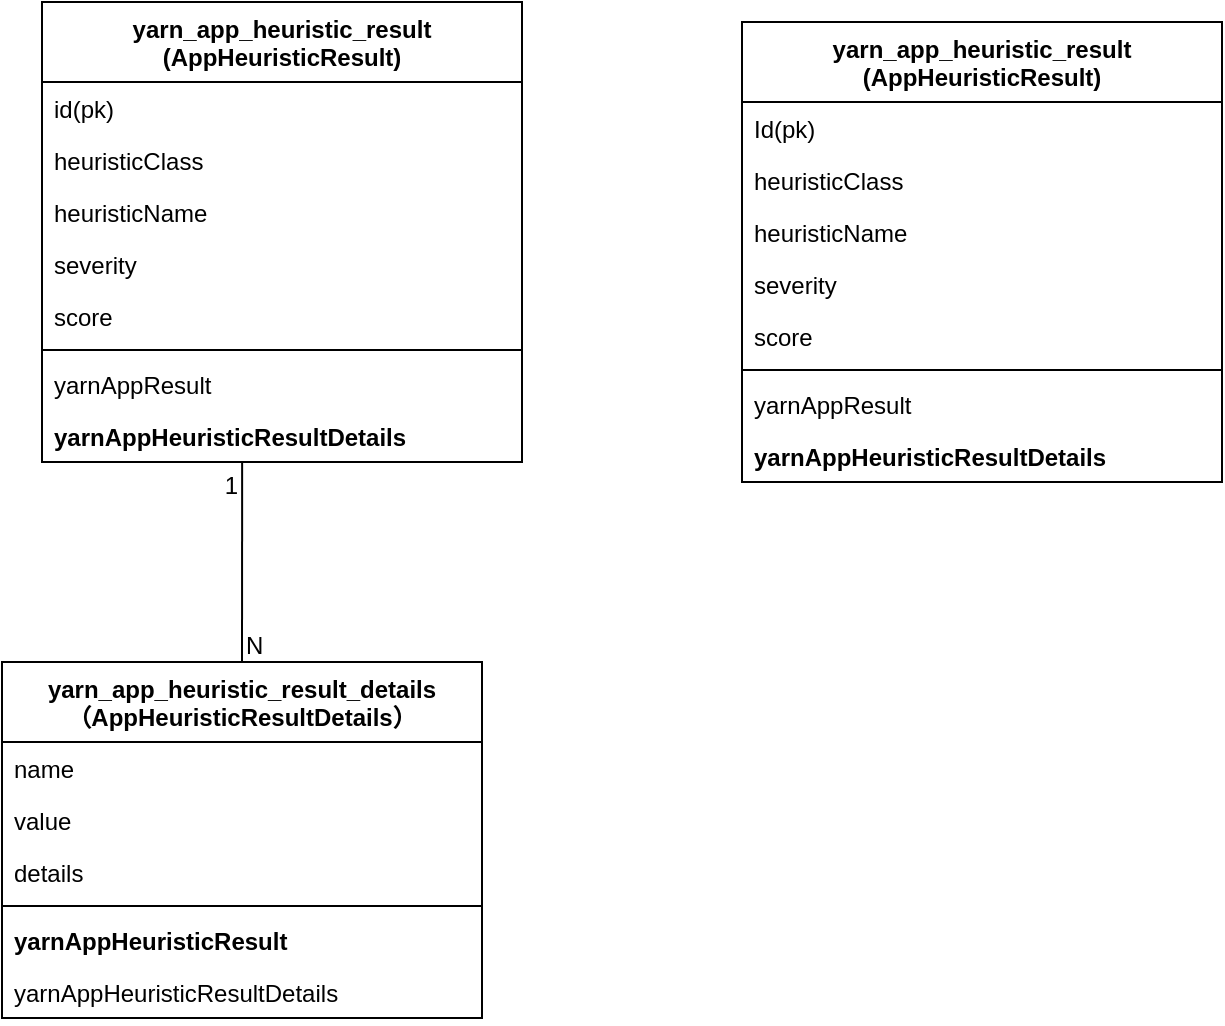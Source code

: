 <mxfile version="13.6.5" type="github">
  <diagram id="lBYNFj_PwZgtcnfL0c5B" name="Page-1">
    <mxGraphModel dx="983" dy="532" grid="1" gridSize="10" guides="1" tooltips="1" connect="1" arrows="1" fold="1" page="1" pageScale="1" pageWidth="1920" pageHeight="1200" math="0" shadow="0">
      <root>
        <mxCell id="0" />
        <mxCell id="1" parent="0" />
        <mxCell id="ozhA0V-EFxlxbpQFmUKF-19" value="yarn_app_heuristic_result&#xa;(AppHeuristicResult)" style="swimlane;fontStyle=1;align=center;verticalAlign=top;childLayout=stackLayout;horizontal=1;startSize=40;horizontalStack=0;resizeParent=1;resizeParentMax=0;resizeLast=0;collapsible=1;marginBottom=0;" vertex="1" parent="1">
          <mxGeometry x="180" y="170" width="240" height="230" as="geometry" />
        </mxCell>
        <mxCell id="ozhA0V-EFxlxbpQFmUKF-25" value="id(pk)" style="text;strokeColor=none;fillColor=none;align=left;verticalAlign=top;spacingLeft=4;spacingRight=4;overflow=hidden;rotatable=0;points=[[0,0.5],[1,0.5]];portConstraint=eastwest;" vertex="1" parent="ozhA0V-EFxlxbpQFmUKF-19">
          <mxGeometry y="40" width="240" height="26" as="geometry" />
        </mxCell>
        <mxCell id="ozhA0V-EFxlxbpQFmUKF-20" value="heuristicClass" style="text;strokeColor=none;fillColor=none;align=left;verticalAlign=top;spacingLeft=4;spacingRight=4;overflow=hidden;rotatable=0;points=[[0,0.5],[1,0.5]];portConstraint=eastwest;" vertex="1" parent="ozhA0V-EFxlxbpQFmUKF-19">
          <mxGeometry y="66" width="240" height="26" as="geometry" />
        </mxCell>
        <mxCell id="ozhA0V-EFxlxbpQFmUKF-26" value="heuristicName" style="text;strokeColor=none;fillColor=none;align=left;verticalAlign=top;spacingLeft=4;spacingRight=4;overflow=hidden;rotatable=0;points=[[0,0.5],[1,0.5]];portConstraint=eastwest;" vertex="1" parent="ozhA0V-EFxlxbpQFmUKF-19">
          <mxGeometry y="92" width="240" height="26" as="geometry" />
        </mxCell>
        <mxCell id="ozhA0V-EFxlxbpQFmUKF-27" value="severity" style="text;strokeColor=none;fillColor=none;align=left;verticalAlign=top;spacingLeft=4;spacingRight=4;overflow=hidden;rotatable=0;points=[[0,0.5],[1,0.5]];portConstraint=eastwest;" vertex="1" parent="ozhA0V-EFxlxbpQFmUKF-19">
          <mxGeometry y="118" width="240" height="26" as="geometry" />
        </mxCell>
        <mxCell id="ozhA0V-EFxlxbpQFmUKF-28" value="score" style="text;strokeColor=none;fillColor=none;align=left;verticalAlign=top;spacingLeft=4;spacingRight=4;overflow=hidden;rotatable=0;points=[[0,0.5],[1,0.5]];portConstraint=eastwest;" vertex="1" parent="ozhA0V-EFxlxbpQFmUKF-19">
          <mxGeometry y="144" width="240" height="26" as="geometry" />
        </mxCell>
        <mxCell id="ozhA0V-EFxlxbpQFmUKF-21" value="" style="line;strokeWidth=1;fillColor=none;align=left;verticalAlign=middle;spacingTop=-1;spacingLeft=3;spacingRight=3;rotatable=0;labelPosition=right;points=[];portConstraint=eastwest;" vertex="1" parent="ozhA0V-EFxlxbpQFmUKF-19">
          <mxGeometry y="170" width="240" height="8" as="geometry" />
        </mxCell>
        <mxCell id="ozhA0V-EFxlxbpQFmUKF-22" value="yarnAppResult" style="text;strokeColor=none;fillColor=none;align=left;verticalAlign=top;spacingLeft=4;spacingRight=4;overflow=hidden;rotatable=0;points=[[0,0.5],[1,0.5]];portConstraint=eastwest;" vertex="1" parent="ozhA0V-EFxlxbpQFmUKF-19">
          <mxGeometry y="178" width="240" height="26" as="geometry" />
        </mxCell>
        <mxCell id="ozhA0V-EFxlxbpQFmUKF-29" value="yarnAppHeuristicResultDetails" style="text;strokeColor=none;fillColor=none;align=left;verticalAlign=top;spacingLeft=4;spacingRight=4;overflow=hidden;rotatable=0;points=[[0,0.5],[1,0.5]];portConstraint=eastwest;fontStyle=1" vertex="1" parent="ozhA0V-EFxlxbpQFmUKF-19">
          <mxGeometry y="204" width="240" height="26" as="geometry" />
        </mxCell>
        <mxCell id="ozhA0V-EFxlxbpQFmUKF-39" value="" style="endArrow=none;html=1;rounded=0;exitX=0.5;exitY=0;exitDx=0;exitDy=0;entryX=0.417;entryY=1;entryDx=0;entryDy=0;entryPerimeter=0;" edge="1" parent="1" source="ozhA0V-EFxlxbpQFmUKF-30" target="ozhA0V-EFxlxbpQFmUKF-29">
          <mxGeometry relative="1" as="geometry">
            <mxPoint x="550" y="530" as="sourcePoint" />
            <mxPoint x="280" y="420" as="targetPoint" />
          </mxGeometry>
        </mxCell>
        <mxCell id="ozhA0V-EFxlxbpQFmUKF-40" value="N" style="resizable=0;html=1;align=left;verticalAlign=bottom;" connectable="0" vertex="1" parent="ozhA0V-EFxlxbpQFmUKF-39">
          <mxGeometry x="-1" relative="1" as="geometry" />
        </mxCell>
        <mxCell id="ozhA0V-EFxlxbpQFmUKF-41" value="1" style="resizable=0;html=1;align=right;verticalAlign=bottom;" connectable="0" vertex="1" parent="ozhA0V-EFxlxbpQFmUKF-39">
          <mxGeometry x="1" relative="1" as="geometry">
            <mxPoint x="-2.02" y="20.33" as="offset" />
          </mxGeometry>
        </mxCell>
        <mxCell id="ozhA0V-EFxlxbpQFmUKF-30" value="yarn_app_heuristic_result_details&#xa;（AppHeuristicResultDetails）" style="swimlane;fontStyle=1;align=center;verticalAlign=top;childLayout=stackLayout;horizontal=1;startSize=40;horizontalStack=0;resizeParent=1;resizeParentMax=0;resizeLast=0;collapsible=1;marginBottom=0;" vertex="1" parent="1">
          <mxGeometry x="160" y="500" width="240" height="178" as="geometry" />
        </mxCell>
        <mxCell id="ozhA0V-EFxlxbpQFmUKF-31" value="name" style="text;strokeColor=none;fillColor=none;align=left;verticalAlign=top;spacingLeft=4;spacingRight=4;overflow=hidden;rotatable=0;points=[[0,0.5],[1,0.5]];portConstraint=eastwest;" vertex="1" parent="ozhA0V-EFxlxbpQFmUKF-30">
          <mxGeometry y="40" width="240" height="26" as="geometry" />
        </mxCell>
        <mxCell id="ozhA0V-EFxlxbpQFmUKF-32" value="value" style="text;strokeColor=none;fillColor=none;align=left;verticalAlign=top;spacingLeft=4;spacingRight=4;overflow=hidden;rotatable=0;points=[[0,0.5],[1,0.5]];portConstraint=eastwest;" vertex="1" parent="ozhA0V-EFxlxbpQFmUKF-30">
          <mxGeometry y="66" width="240" height="26" as="geometry" />
        </mxCell>
        <mxCell id="ozhA0V-EFxlxbpQFmUKF-33" value="details" style="text;strokeColor=none;fillColor=none;align=left;verticalAlign=top;spacingLeft=4;spacingRight=4;overflow=hidden;rotatable=0;points=[[0,0.5],[1,0.5]];portConstraint=eastwest;" vertex="1" parent="ozhA0V-EFxlxbpQFmUKF-30">
          <mxGeometry y="92" width="240" height="26" as="geometry" />
        </mxCell>
        <mxCell id="ozhA0V-EFxlxbpQFmUKF-36" value="" style="line;strokeWidth=1;fillColor=none;align=left;verticalAlign=middle;spacingTop=-1;spacingLeft=3;spacingRight=3;rotatable=0;labelPosition=right;points=[];portConstraint=eastwest;" vertex="1" parent="ozhA0V-EFxlxbpQFmUKF-30">
          <mxGeometry y="118" width="240" height="8" as="geometry" />
        </mxCell>
        <mxCell id="ozhA0V-EFxlxbpQFmUKF-37" value="yarnAppHeuristicResult" style="text;strokeColor=none;fillColor=none;align=left;verticalAlign=top;spacingLeft=4;spacingRight=4;overflow=hidden;rotatable=0;points=[[0,0.5],[1,0.5]];portConstraint=eastwest;fontStyle=1" vertex="1" parent="ozhA0V-EFxlxbpQFmUKF-30">
          <mxGeometry y="126" width="240" height="26" as="geometry" />
        </mxCell>
        <mxCell id="ozhA0V-EFxlxbpQFmUKF-38" value="yarnAppHeuristicResultDetails" style="text;strokeColor=none;fillColor=none;align=left;verticalAlign=top;spacingLeft=4;spacingRight=4;overflow=hidden;rotatable=0;points=[[0,0.5],[1,0.5]];portConstraint=eastwest;" vertex="1" parent="ozhA0V-EFxlxbpQFmUKF-30">
          <mxGeometry y="152" width="240" height="26" as="geometry" />
        </mxCell>
        <mxCell id="ozhA0V-EFxlxbpQFmUKF-42" value="yarn_app_heuristic_result&#xa;(AppHeuristicResult)" style="swimlane;fontStyle=1;align=center;verticalAlign=top;childLayout=stackLayout;horizontal=1;startSize=40;horizontalStack=0;resizeParent=1;resizeParentMax=0;resizeLast=0;collapsible=1;marginBottom=0;" vertex="1" parent="1">
          <mxGeometry x="530" y="180" width="240" height="230" as="geometry" />
        </mxCell>
        <mxCell id="ozhA0V-EFxlxbpQFmUKF-43" value="Id(pk)" style="text;strokeColor=none;fillColor=none;align=left;verticalAlign=top;spacingLeft=4;spacingRight=4;overflow=hidden;rotatable=0;points=[[0,0.5],[1,0.5]];portConstraint=eastwest;" vertex="1" parent="ozhA0V-EFxlxbpQFmUKF-42">
          <mxGeometry y="40" width="240" height="26" as="geometry" />
        </mxCell>
        <mxCell id="ozhA0V-EFxlxbpQFmUKF-44" value="heuristicClass" style="text;strokeColor=none;fillColor=none;align=left;verticalAlign=top;spacingLeft=4;spacingRight=4;overflow=hidden;rotatable=0;points=[[0,0.5],[1,0.5]];portConstraint=eastwest;" vertex="1" parent="ozhA0V-EFxlxbpQFmUKF-42">
          <mxGeometry y="66" width="240" height="26" as="geometry" />
        </mxCell>
        <mxCell id="ozhA0V-EFxlxbpQFmUKF-45" value="heuristicName" style="text;strokeColor=none;fillColor=none;align=left;verticalAlign=top;spacingLeft=4;spacingRight=4;overflow=hidden;rotatable=0;points=[[0,0.5],[1,0.5]];portConstraint=eastwest;" vertex="1" parent="ozhA0V-EFxlxbpQFmUKF-42">
          <mxGeometry y="92" width="240" height="26" as="geometry" />
        </mxCell>
        <mxCell id="ozhA0V-EFxlxbpQFmUKF-46" value="severity" style="text;strokeColor=none;fillColor=none;align=left;verticalAlign=top;spacingLeft=4;spacingRight=4;overflow=hidden;rotatable=0;points=[[0,0.5],[1,0.5]];portConstraint=eastwest;" vertex="1" parent="ozhA0V-EFxlxbpQFmUKF-42">
          <mxGeometry y="118" width="240" height="26" as="geometry" />
        </mxCell>
        <mxCell id="ozhA0V-EFxlxbpQFmUKF-47" value="score" style="text;strokeColor=none;fillColor=none;align=left;verticalAlign=top;spacingLeft=4;spacingRight=4;overflow=hidden;rotatable=0;points=[[0,0.5],[1,0.5]];portConstraint=eastwest;" vertex="1" parent="ozhA0V-EFxlxbpQFmUKF-42">
          <mxGeometry y="144" width="240" height="26" as="geometry" />
        </mxCell>
        <mxCell id="ozhA0V-EFxlxbpQFmUKF-48" value="" style="line;strokeWidth=1;fillColor=none;align=left;verticalAlign=middle;spacingTop=-1;spacingLeft=3;spacingRight=3;rotatable=0;labelPosition=right;points=[];portConstraint=eastwest;" vertex="1" parent="ozhA0V-EFxlxbpQFmUKF-42">
          <mxGeometry y="170" width="240" height="8" as="geometry" />
        </mxCell>
        <mxCell id="ozhA0V-EFxlxbpQFmUKF-49" value="yarnAppResult" style="text;strokeColor=none;fillColor=none;align=left;verticalAlign=top;spacingLeft=4;spacingRight=4;overflow=hidden;rotatable=0;points=[[0,0.5],[1,0.5]];portConstraint=eastwest;" vertex="1" parent="ozhA0V-EFxlxbpQFmUKF-42">
          <mxGeometry y="178" width="240" height="26" as="geometry" />
        </mxCell>
        <mxCell id="ozhA0V-EFxlxbpQFmUKF-50" value="yarnAppHeuristicResultDetails" style="text;strokeColor=none;fillColor=none;align=left;verticalAlign=top;spacingLeft=4;spacingRight=4;overflow=hidden;rotatable=0;points=[[0,0.5],[1,0.5]];portConstraint=eastwest;fontStyle=1" vertex="1" parent="ozhA0V-EFxlxbpQFmUKF-42">
          <mxGeometry y="204" width="240" height="26" as="geometry" />
        </mxCell>
      </root>
    </mxGraphModel>
  </diagram>
</mxfile>
